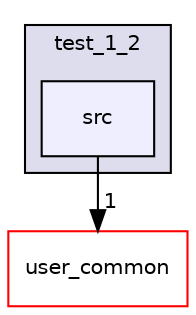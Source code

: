 digraph "user_proj/test_1_2/src" {
  compound=true
  node [ fontsize="10", fontname="Helvetica"];
  edge [ labelfontsize="10", labelfontname="Helvetica"];
  subgraph clusterdir_5572a6cd1d1c8f6405524ff2100b06a3 {
    graph [ bgcolor="#ddddee", pencolor="black", label="test_1_2" fontname="Helvetica", fontsize="10", URL="dir_5572a6cd1d1c8f6405524ff2100b06a3.html"]
  dir_1e1b8f1ad60c9c480b05d2b81f0f6fd1 [shape=box, label="src", style="filled", fillcolor="#eeeeff", pencolor="black", URL="dir_1e1b8f1ad60c9c480b05d2b81f0f6fd1.html"];
  }
  dir_3a5750680ef3b28b662cb739d8664c22 [shape=box label="user_common" fillcolor="white" style="filled" color="red" URL="dir_3a5750680ef3b28b662cb739d8664c22.html"];
  dir_1e1b8f1ad60c9c480b05d2b81f0f6fd1->dir_3a5750680ef3b28b662cb739d8664c22 [headlabel="1", labeldistance=1.5 headhref="dir_000028_000003.html"];
}
